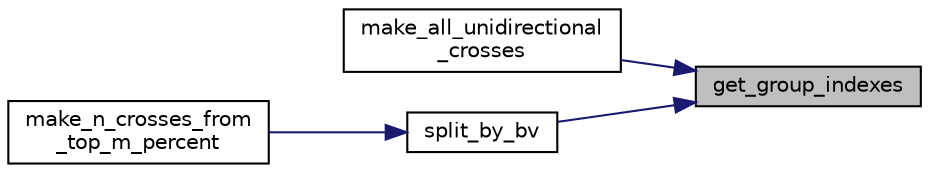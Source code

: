 digraph "get_group_indexes"
{
 // LATEX_PDF_SIZE
  edge [fontname="Helvetica",fontsize="10",labelfontname="Helvetica",labelfontsize="10"];
  node [fontname="Helvetica",fontsize="10",shape=record];
  rankdir="RL";
  Node1 [label="get_group_indexes",height=0.2,width=0.4,color="black", fillcolor="grey75", style="filled", fontcolor="black",tooltip="Gets the indexes (0-based, from the start of the linked list in the SimData) of each member of the gr..."];
  Node1 -> Node2 [dir="back",color="midnightblue",fontsize="10",style="solid",fontname="Helvetica"];
  Node2 [label="make_all_unidirectional\l_crosses",height=0.2,width=0.4,color="black", fillcolor="white", style="filled",URL="$group__crossers.html#ga3f1b06b7aa35e6a05918e16d1deabeee",tooltip="Perform crosses between all pairs of parents in the group from_group and allocates the resulting offs..."];
  Node1 -> Node3 [dir="back",color="midnightblue",fontsize="10",style="solid",fontname="Helvetica"];
  Node3 [label="split_by_bv",height=0.2,width=0.4,color="black", fillcolor="white", style="filled",URL="$group__calculators.html#gae34db60faf62b898d0572ea6c039b96a",tooltip="Takes the top_n individuals in the group with the best breeding values/fitnesses and puts them in a n..."];
  Node3 -> Node4 [dir="back",color="midnightblue",fontsize="10",style="solid",fontname="Helvetica"];
  Node4 [label="make_n_crosses_from\l_top_m_percent",height=0.2,width=0.4,color="black", fillcolor="white", style="filled",URL="$group__crossers.html#ga68aca99a41527b019316c8243e6fc7a7",tooltip="Find the top m percent of a group and perform random crosses between those top individuals."];
}
